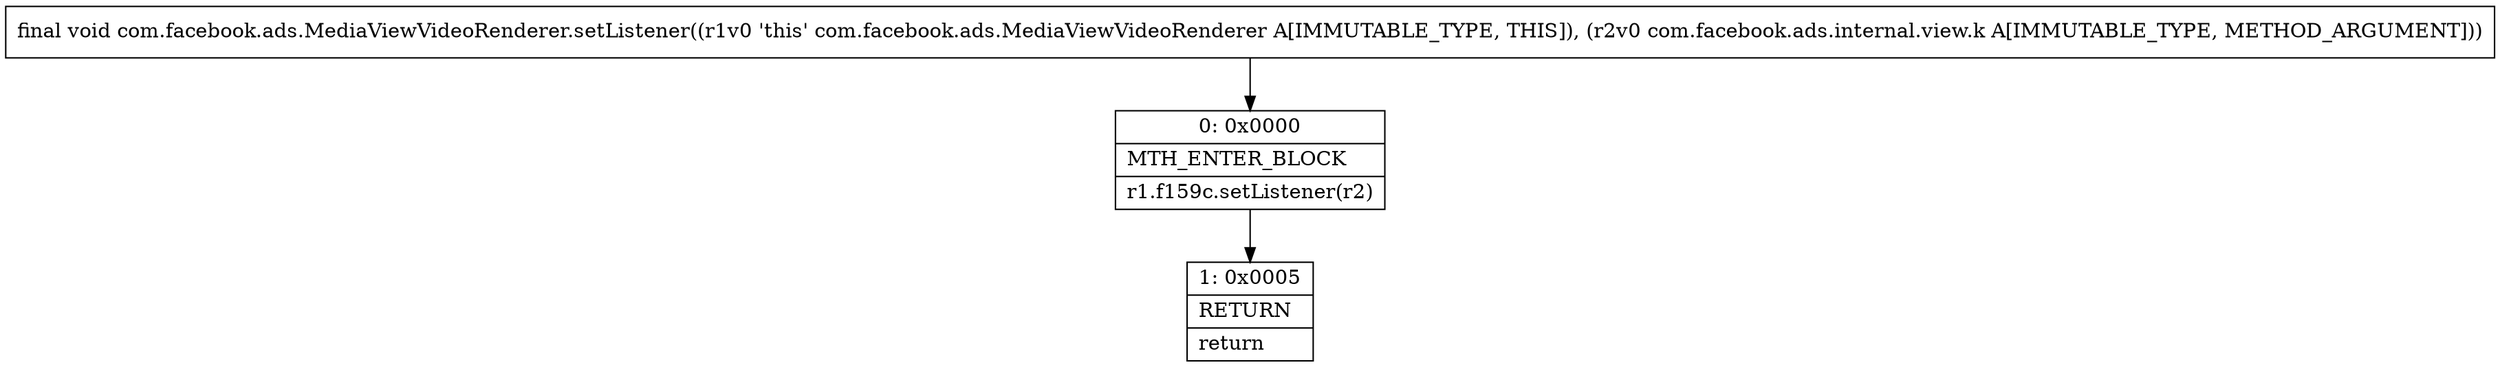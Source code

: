 digraph "CFG forcom.facebook.ads.MediaViewVideoRenderer.setListener(Lcom\/facebook\/ads\/internal\/view\/k;)V" {
Node_0 [shape=record,label="{0\:\ 0x0000|MTH_ENTER_BLOCK\l|r1.f159c.setListener(r2)\l}"];
Node_1 [shape=record,label="{1\:\ 0x0005|RETURN\l|return\l}"];
MethodNode[shape=record,label="{final void com.facebook.ads.MediaViewVideoRenderer.setListener((r1v0 'this' com.facebook.ads.MediaViewVideoRenderer A[IMMUTABLE_TYPE, THIS]), (r2v0 com.facebook.ads.internal.view.k A[IMMUTABLE_TYPE, METHOD_ARGUMENT])) }"];
MethodNode -> Node_0;
Node_0 -> Node_1;
}

